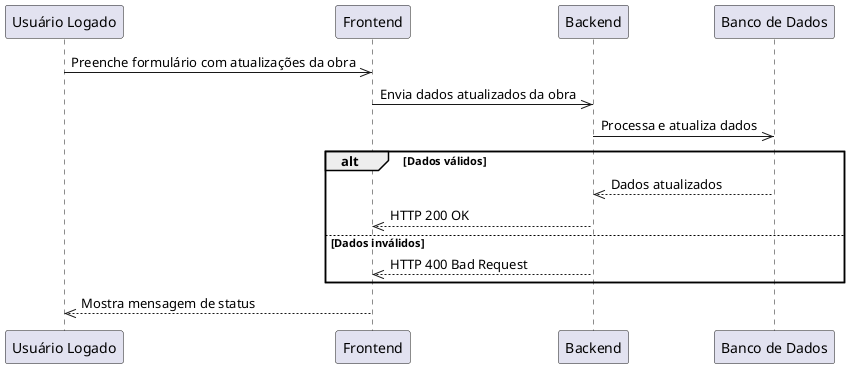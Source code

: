 @startuml
    participant Usuario as "Usuário Logado"
    participant Frontend
    participant Backend
    participant DB as "Banco de Dados"

    Usuario->>Frontend: Preenche formulário com atualizações da obra
    Frontend->>Backend: Envia dados atualizados da obra
    Backend->>DB: Processa e atualiza dados
    alt Dados válidos
        DB-->>Backend: Dados atualizados
        Backend-->>Frontend: HTTP 200 OK
    else Dados inválidos
        Backend-->>Frontend: HTTP 400 Bad Request
    end
    Frontend-->>Usuario: Mostra mensagem de status
@enduml